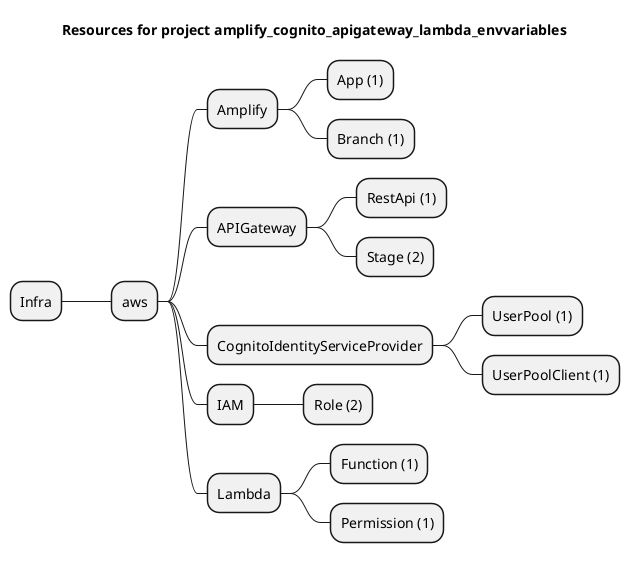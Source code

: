 @startmindmap
title Resources for project amplify_cognito_apigateway_lambda_envvariables
skinparam monochrome true
+ Infra
++ aws
+++ Amplify
++++ App (1)
++++ Branch (1)
+++ APIGateway
++++ RestApi (1)
++++ Stage (2)
+++ CognitoIdentityServiceProvider
++++ UserPool (1)
++++ UserPoolClient (1)
+++ IAM
++++ Role (2)
+++ Lambda
++++ Function (1)
++++ Permission (1)
@endmindmap